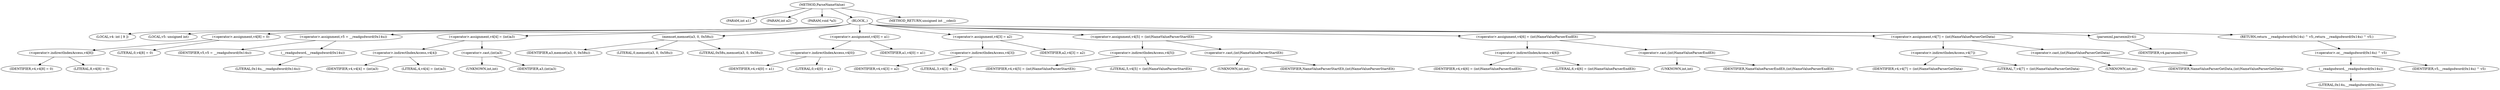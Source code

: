 digraph ParseNameValue {  
"1000103" [label = "(METHOD,ParseNameValue)" ]
"1000104" [label = "(PARAM,int a1)" ]
"1000105" [label = "(PARAM,int a2)" ]
"1000106" [label = "(PARAM,void *a3)" ]
"1000107" [label = "(BLOCK,,)" ]
"1000108" [label = "(LOCAL,v4: int [ 9 ])" ]
"1000109" [label = "(LOCAL,v5: unsigned int)" ]
"1000110" [label = "(<operator>.assignment,v4[8] = 0)" ]
"1000111" [label = "(<operator>.indirectIndexAccess,v4[8])" ]
"1000112" [label = "(IDENTIFIER,v4,v4[8] = 0)" ]
"1000113" [label = "(LITERAL,8,v4[8] = 0)" ]
"1000114" [label = "(LITERAL,0,v4[8] = 0)" ]
"1000115" [label = "(<operator>.assignment,v5 = __readgsdword(0x14u))" ]
"1000116" [label = "(IDENTIFIER,v5,v5 = __readgsdword(0x14u))" ]
"1000117" [label = "(__readgsdword,__readgsdword(0x14u))" ]
"1000118" [label = "(LITERAL,0x14u,__readgsdword(0x14u))" ]
"1000119" [label = "(<operator>.assignment,v4[4] = (int)a3)" ]
"1000120" [label = "(<operator>.indirectIndexAccess,v4[4])" ]
"1000121" [label = "(IDENTIFIER,v4,v4[4] = (int)a3)" ]
"1000122" [label = "(LITERAL,4,v4[4] = (int)a3)" ]
"1000123" [label = "(<operator>.cast,(int)a3)" ]
"1000124" [label = "(UNKNOWN,int,int)" ]
"1000125" [label = "(IDENTIFIER,a3,(int)a3)" ]
"1000126" [label = "(memset,memset(a3, 0, 0x58u))" ]
"1000127" [label = "(IDENTIFIER,a3,memset(a3, 0, 0x58u))" ]
"1000128" [label = "(LITERAL,0,memset(a3, 0, 0x58u))" ]
"1000129" [label = "(LITERAL,0x58u,memset(a3, 0, 0x58u))" ]
"1000130" [label = "(<operator>.assignment,v4[0] = a1)" ]
"1000131" [label = "(<operator>.indirectIndexAccess,v4[0])" ]
"1000132" [label = "(IDENTIFIER,v4,v4[0] = a1)" ]
"1000133" [label = "(LITERAL,0,v4[0] = a1)" ]
"1000134" [label = "(IDENTIFIER,a1,v4[0] = a1)" ]
"1000135" [label = "(<operator>.assignment,v4[3] = a2)" ]
"1000136" [label = "(<operator>.indirectIndexAccess,v4[3])" ]
"1000137" [label = "(IDENTIFIER,v4,v4[3] = a2)" ]
"1000138" [label = "(LITERAL,3,v4[3] = a2)" ]
"1000139" [label = "(IDENTIFIER,a2,v4[3] = a2)" ]
"1000140" [label = "(<operator>.assignment,v4[5] = (int)NameValueParserStartElt)" ]
"1000141" [label = "(<operator>.indirectIndexAccess,v4[5])" ]
"1000142" [label = "(IDENTIFIER,v4,v4[5] = (int)NameValueParserStartElt)" ]
"1000143" [label = "(LITERAL,5,v4[5] = (int)NameValueParserStartElt)" ]
"1000144" [label = "(<operator>.cast,(int)NameValueParserStartElt)" ]
"1000145" [label = "(UNKNOWN,int,int)" ]
"1000146" [label = "(IDENTIFIER,NameValueParserStartElt,(int)NameValueParserStartElt)" ]
"1000147" [label = "(<operator>.assignment,v4[6] = (int)NameValueParserEndElt)" ]
"1000148" [label = "(<operator>.indirectIndexAccess,v4[6])" ]
"1000149" [label = "(IDENTIFIER,v4,v4[6] = (int)NameValueParserEndElt)" ]
"1000150" [label = "(LITERAL,6,v4[6] = (int)NameValueParserEndElt)" ]
"1000151" [label = "(<operator>.cast,(int)NameValueParserEndElt)" ]
"1000152" [label = "(UNKNOWN,int,int)" ]
"1000153" [label = "(IDENTIFIER,NameValueParserEndElt,(int)NameValueParserEndElt)" ]
"1000154" [label = "(<operator>.assignment,v4[7] = (int)NameValueParserGetData)" ]
"1000155" [label = "(<operator>.indirectIndexAccess,v4[7])" ]
"1000156" [label = "(IDENTIFIER,v4,v4[7] = (int)NameValueParserGetData)" ]
"1000157" [label = "(LITERAL,7,v4[7] = (int)NameValueParserGetData)" ]
"1000158" [label = "(<operator>.cast,(int)NameValueParserGetData)" ]
"1000159" [label = "(UNKNOWN,int,int)" ]
"1000160" [label = "(IDENTIFIER,NameValueParserGetData,(int)NameValueParserGetData)" ]
"1000161" [label = "(parsexml,parsexml(v4))" ]
"1000162" [label = "(IDENTIFIER,v4,parsexml(v4))" ]
"1000163" [label = "(RETURN,return __readgsdword(0x14u) ^ v5;,return __readgsdword(0x14u) ^ v5;)" ]
"1000164" [label = "(<operator>.or,__readgsdword(0x14u) ^ v5)" ]
"1000165" [label = "(__readgsdword,__readgsdword(0x14u))" ]
"1000166" [label = "(LITERAL,0x14u,__readgsdword(0x14u))" ]
"1000167" [label = "(IDENTIFIER,v5,__readgsdword(0x14u) ^ v5)" ]
"1000168" [label = "(METHOD_RETURN,unsigned int __cdecl)" ]
  "1000103" -> "1000104" 
  "1000103" -> "1000105" 
  "1000103" -> "1000106" 
  "1000103" -> "1000107" 
  "1000103" -> "1000168" 
  "1000107" -> "1000108" 
  "1000107" -> "1000109" 
  "1000107" -> "1000110" 
  "1000107" -> "1000115" 
  "1000107" -> "1000119" 
  "1000107" -> "1000126" 
  "1000107" -> "1000130" 
  "1000107" -> "1000135" 
  "1000107" -> "1000140" 
  "1000107" -> "1000147" 
  "1000107" -> "1000154" 
  "1000107" -> "1000161" 
  "1000107" -> "1000163" 
  "1000110" -> "1000111" 
  "1000110" -> "1000114" 
  "1000111" -> "1000112" 
  "1000111" -> "1000113" 
  "1000115" -> "1000116" 
  "1000115" -> "1000117" 
  "1000117" -> "1000118" 
  "1000119" -> "1000120" 
  "1000119" -> "1000123" 
  "1000120" -> "1000121" 
  "1000120" -> "1000122" 
  "1000123" -> "1000124" 
  "1000123" -> "1000125" 
  "1000126" -> "1000127" 
  "1000126" -> "1000128" 
  "1000126" -> "1000129" 
  "1000130" -> "1000131" 
  "1000130" -> "1000134" 
  "1000131" -> "1000132" 
  "1000131" -> "1000133" 
  "1000135" -> "1000136" 
  "1000135" -> "1000139" 
  "1000136" -> "1000137" 
  "1000136" -> "1000138" 
  "1000140" -> "1000141" 
  "1000140" -> "1000144" 
  "1000141" -> "1000142" 
  "1000141" -> "1000143" 
  "1000144" -> "1000145" 
  "1000144" -> "1000146" 
  "1000147" -> "1000148" 
  "1000147" -> "1000151" 
  "1000148" -> "1000149" 
  "1000148" -> "1000150" 
  "1000151" -> "1000152" 
  "1000151" -> "1000153" 
  "1000154" -> "1000155" 
  "1000154" -> "1000158" 
  "1000155" -> "1000156" 
  "1000155" -> "1000157" 
  "1000158" -> "1000159" 
  "1000158" -> "1000160" 
  "1000161" -> "1000162" 
  "1000163" -> "1000164" 
  "1000164" -> "1000165" 
  "1000164" -> "1000167" 
  "1000165" -> "1000166" 
}
